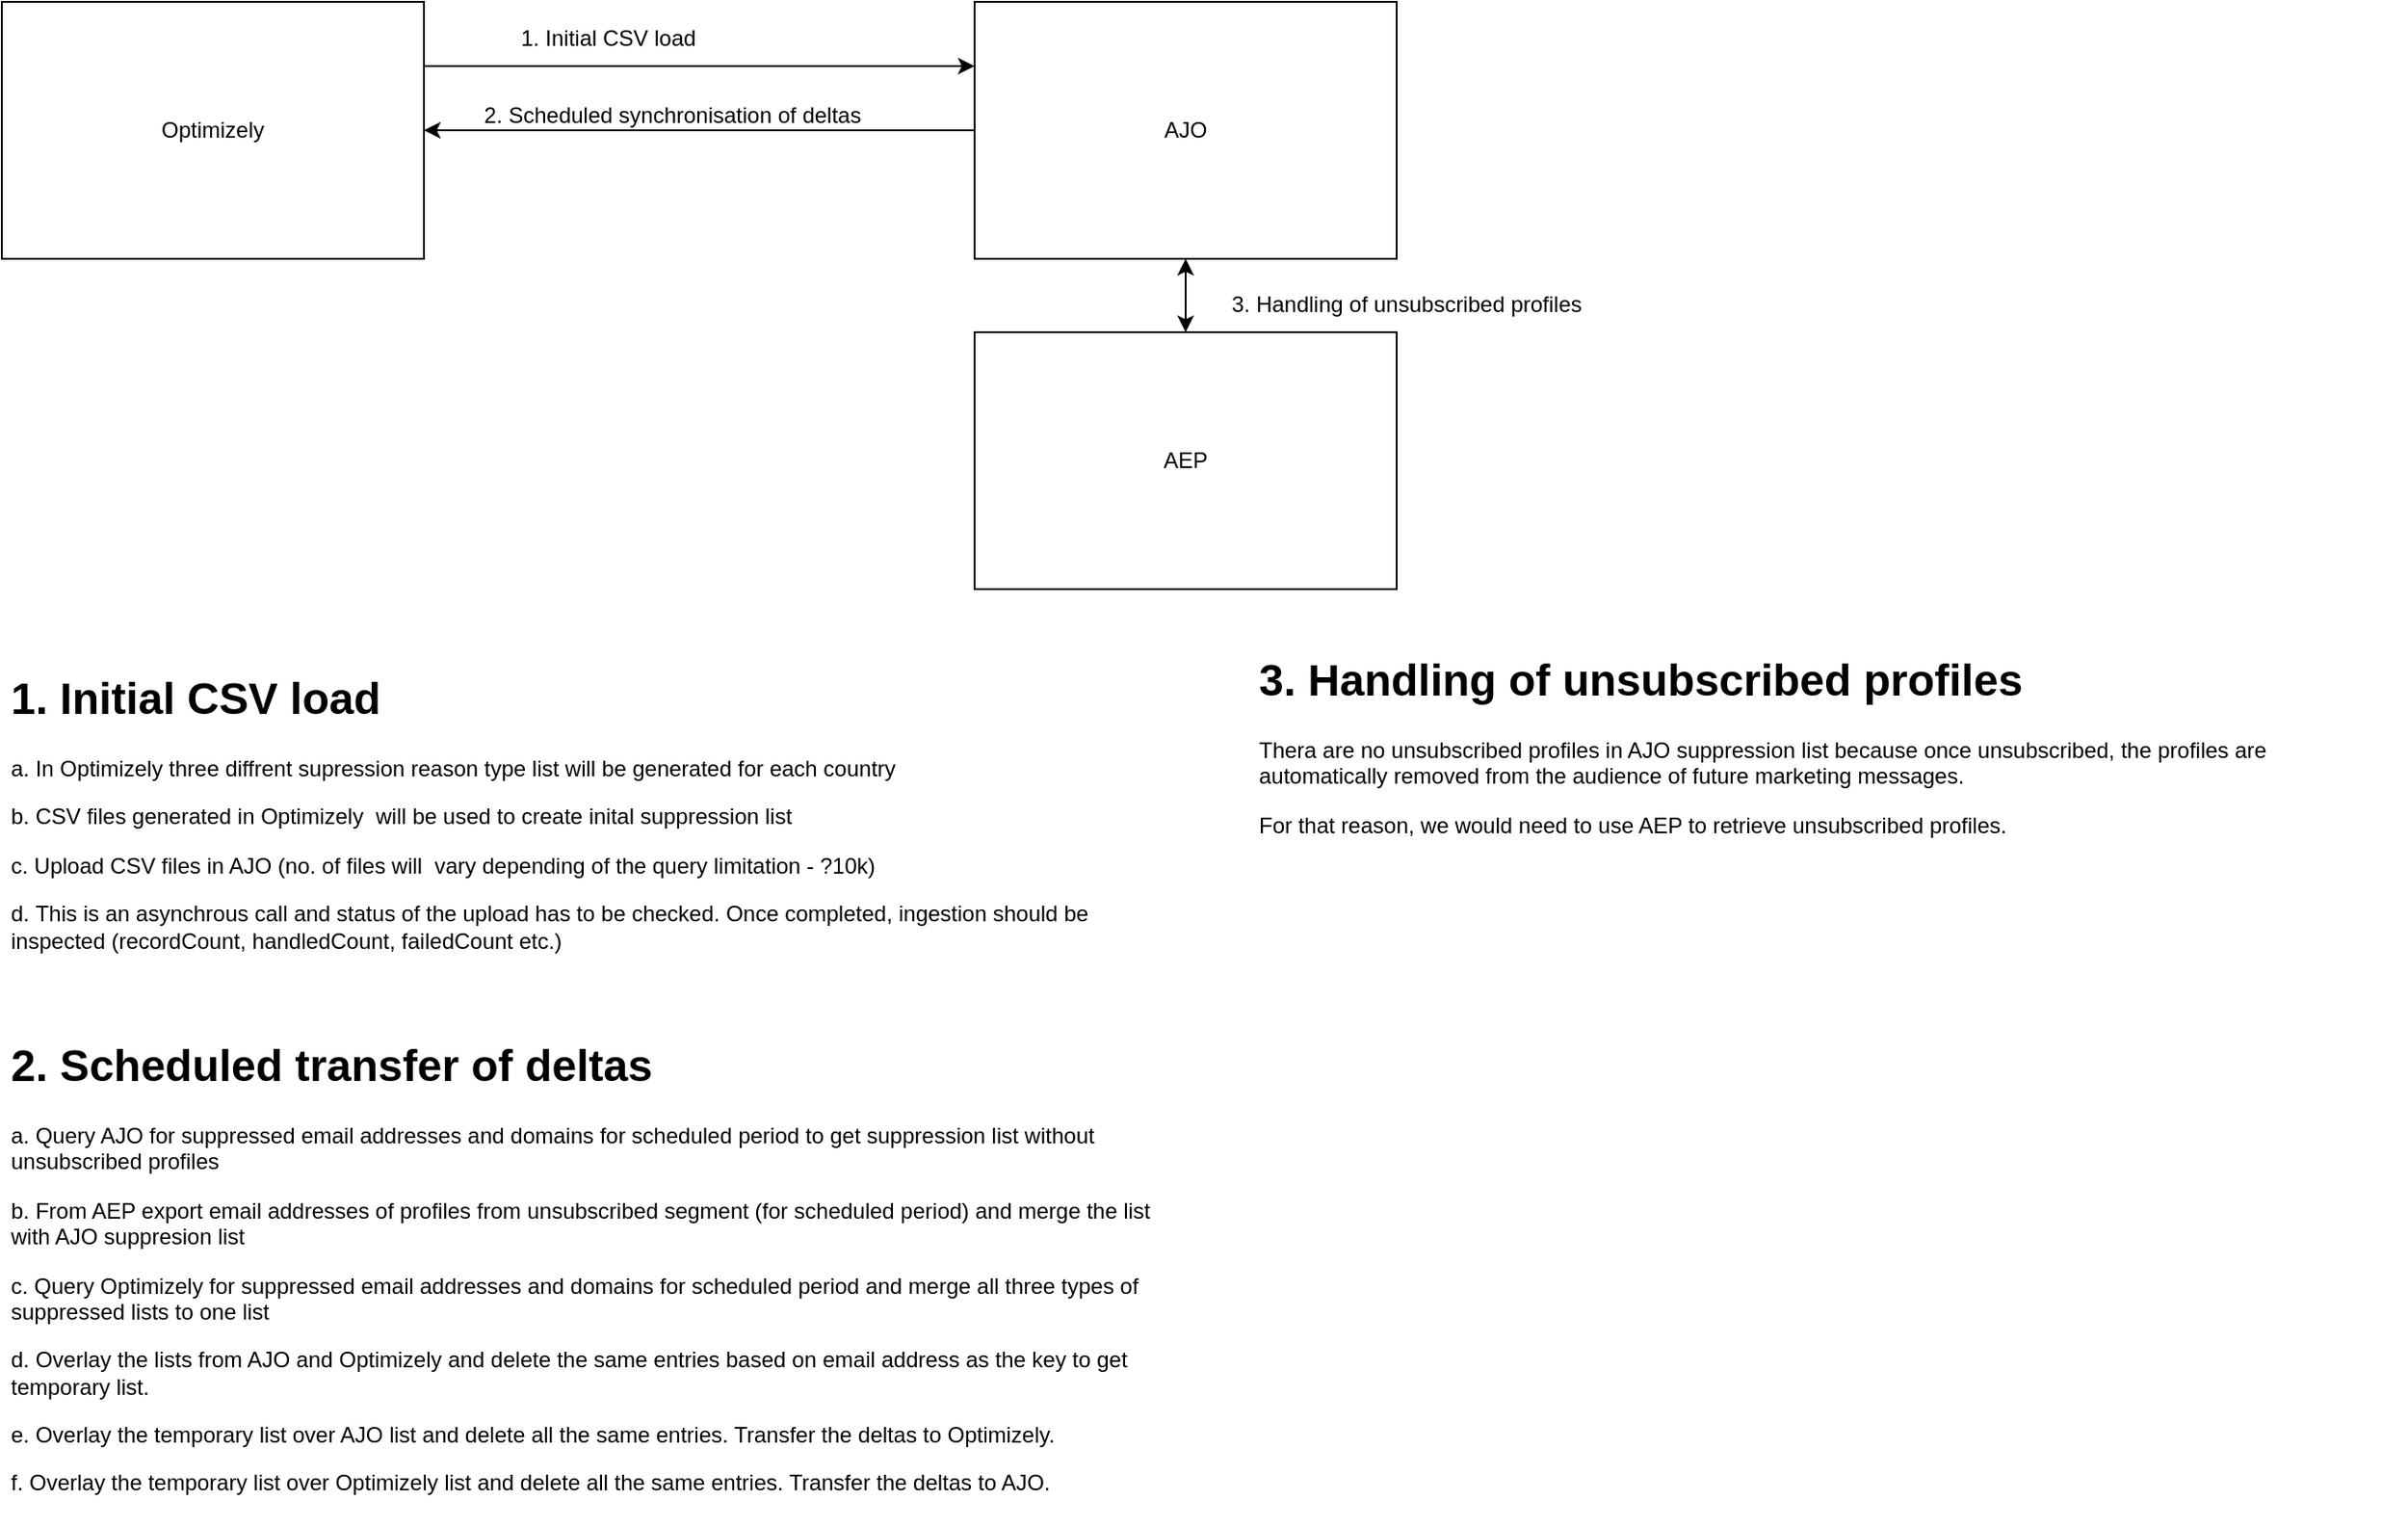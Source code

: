 <mxfile version="20.8.15" type="github">
  <diagram name="Page-1" id="acfl4QLDFEIcwO-fo6fv">
    <mxGraphModel dx="1509" dy="778" grid="1" gridSize="10" guides="1" tooltips="1" connect="1" arrows="1" fold="1" page="1" pageScale="1" pageWidth="827" pageHeight="1169" math="0" shadow="0">
      <root>
        <mxCell id="0" />
        <mxCell id="1" parent="0" />
        <mxCell id="xdOmlFDBoD0OPp4gdqih-4" style="edgeStyle=orthogonalEdgeStyle;rounded=0;orthogonalLoop=1;jettySize=auto;html=1;exitX=0;exitY=0.5;exitDx=0;exitDy=0;entryX=1;entryY=0.5;entryDx=0;entryDy=0;" edge="1" parent="1" source="xdOmlFDBoD0OPp4gdqih-2" target="xdOmlFDBoD0OPp4gdqih-3">
          <mxGeometry relative="1" as="geometry" />
        </mxCell>
        <mxCell id="xdOmlFDBoD0OPp4gdqih-10" style="edgeStyle=orthogonalEdgeStyle;rounded=0;orthogonalLoop=1;jettySize=auto;html=1;exitX=0.5;exitY=1;exitDx=0;exitDy=0;entryX=0.5;entryY=0;entryDx=0;entryDy=0;endArrow=classic;endFill=1;startArrow=classic;startFill=1;" edge="1" parent="1" source="xdOmlFDBoD0OPp4gdqih-2" target="xdOmlFDBoD0OPp4gdqih-8">
          <mxGeometry relative="1" as="geometry" />
        </mxCell>
        <mxCell id="xdOmlFDBoD0OPp4gdqih-2" value="AJO" style="rounded=0;whiteSpace=wrap;html=1;" vertex="1" parent="1">
          <mxGeometry x="570" y="40" width="230" height="140" as="geometry" />
        </mxCell>
        <mxCell id="xdOmlFDBoD0OPp4gdqih-5" style="edgeStyle=orthogonalEdgeStyle;rounded=0;orthogonalLoop=1;jettySize=auto;html=1;exitX=1;exitY=0.25;exitDx=0;exitDy=0;entryX=0;entryY=0.25;entryDx=0;entryDy=0;" edge="1" parent="1" source="xdOmlFDBoD0OPp4gdqih-3" target="xdOmlFDBoD0OPp4gdqih-2">
          <mxGeometry relative="1" as="geometry" />
        </mxCell>
        <mxCell id="xdOmlFDBoD0OPp4gdqih-3" value="Optimizely" style="rounded=0;whiteSpace=wrap;html=1;" vertex="1" parent="1">
          <mxGeometry x="40" y="40" width="230" height="140" as="geometry" />
        </mxCell>
        <mxCell id="xdOmlFDBoD0OPp4gdqih-7" value="1. Initial CSV load" style="text;html=1;align=center;verticalAlign=middle;resizable=0;points=[];autosize=1;strokeColor=none;fillColor=none;" vertex="1" parent="1">
          <mxGeometry x="310" y="45" width="120" height="30" as="geometry" />
        </mxCell>
        <mxCell id="xdOmlFDBoD0OPp4gdqih-8" value="AEP" style="rounded=0;whiteSpace=wrap;html=1;" vertex="1" parent="1">
          <mxGeometry x="570" y="220" width="230" height="140" as="geometry" />
        </mxCell>
        <mxCell id="xdOmlFDBoD0OPp4gdqih-11" value="2. Scheduled synchronisation of deltas" style="text;html=1;align=center;verticalAlign=middle;resizable=0;points=[];autosize=1;strokeColor=none;fillColor=none;" vertex="1" parent="1">
          <mxGeometry x="290" y="87" width="230" height="30" as="geometry" />
        </mxCell>
        <mxCell id="xdOmlFDBoD0OPp4gdqih-14" value="3. Handling of unsubscribed profiles" style="text;html=1;align=center;verticalAlign=middle;resizable=0;points=[];autosize=1;strokeColor=none;fillColor=none;" vertex="1" parent="1">
          <mxGeometry x="700" y="190" width="210" height="30" as="geometry" />
        </mxCell>
        <mxCell id="xdOmlFDBoD0OPp4gdqih-16" value="&lt;h1&gt;1. Initial CSV load&lt;/h1&gt;&lt;p&gt;a. In Optimizely three diffrent supression reason type list will be generated for each country&lt;br&gt;&lt;/p&gt;&lt;p&gt;b. CSV files generated in Optimizely&amp;nbsp; will be used to create inital suppression list&lt;/p&gt;&lt;p&gt;c. Upload CSV files in AJO (no. of files will&amp;nbsp; vary depending of the query limitation - ?10k)&lt;/p&gt;&lt;p&gt;d.&amp;nbsp;&lt;span style=&quot;background-color: initial;&quot;&gt;This is an asynchrous call and status of the upload has to be checked&lt;/span&gt;&lt;span style=&quot;background-color: initial;&quot;&gt;. Once completed, ingestion should be inspected (recordCount, handledCount, failedCount etc.)&lt;/span&gt;&lt;/p&gt;" style="text;html=1;strokeColor=none;fillColor=none;spacing=5;spacingTop=-20;whiteSpace=wrap;overflow=hidden;rounded=0;" vertex="1" parent="1">
          <mxGeometry x="40" y="400" width="630" height="170" as="geometry" />
        </mxCell>
        <mxCell id="xdOmlFDBoD0OPp4gdqih-17" value="&lt;h1&gt;2. Scheduled transfer of deltas&lt;/h1&gt;&lt;p&gt;a. Query AJO for suppressed email addresses and domains for scheduled period to get suppression list without unsubscribed profiles&lt;/p&gt;&lt;p&gt;b. From AEP export email addresses of profiles from&amp;nbsp;&lt;span style=&quot;background-color: initial;&quot;&gt;unsubscribed segment (for scheduled period) and merge the list with AJO suppresion list&lt;/span&gt;&lt;/p&gt;c. Query Optimizely for suppressed email addresses and domains for scheduled period and merge all three types of suppressed lists to one list&lt;p&gt;d. Overlay the lists from AJO and Optimizely and delete the same entries based on email address as the key to get temporary list.&lt;br&gt;&lt;/p&gt;&lt;p&gt;e. Overlay the temporary list over AJO list and delete all the same entries. Transfer the deltas to Optimizely.&lt;br&gt;&lt;/p&gt;&lt;p&gt;f. Overlay the temporary list over Optimizely&amp;nbsp;list and delete all the same entries. Transfer the deltas to AJO.&lt;br&gt;&lt;/p&gt;" style="text;html=1;strokeColor=none;fillColor=none;spacing=5;spacingTop=-20;whiteSpace=wrap;overflow=hidden;rounded=0;" vertex="1" parent="1">
          <mxGeometry x="40" y="600" width="630" height="270" as="geometry" />
        </mxCell>
        <mxCell id="xdOmlFDBoD0OPp4gdqih-19" value="&lt;h1&gt;3. Handling of unsubscribed profiles&lt;/h1&gt;&lt;p&gt;Thera are no unsubscribed profiles in AJO suppression list because once unsubscribed, the profiles are automatically removed from the audience of future marketing messages.&lt;br&gt;&lt;/p&gt;&lt;p&gt;For that reason, we would need to use AEP to retrieve unsubscribed profiles.&lt;/p&gt;" style="text;html=1;strokeColor=none;fillColor=none;spacing=5;spacingTop=-20;whiteSpace=wrap;overflow=hidden;rounded=0;" vertex="1" parent="1">
          <mxGeometry x="720" y="390" width="630" height="170" as="geometry" />
        </mxCell>
      </root>
    </mxGraphModel>
  </diagram>
</mxfile>
